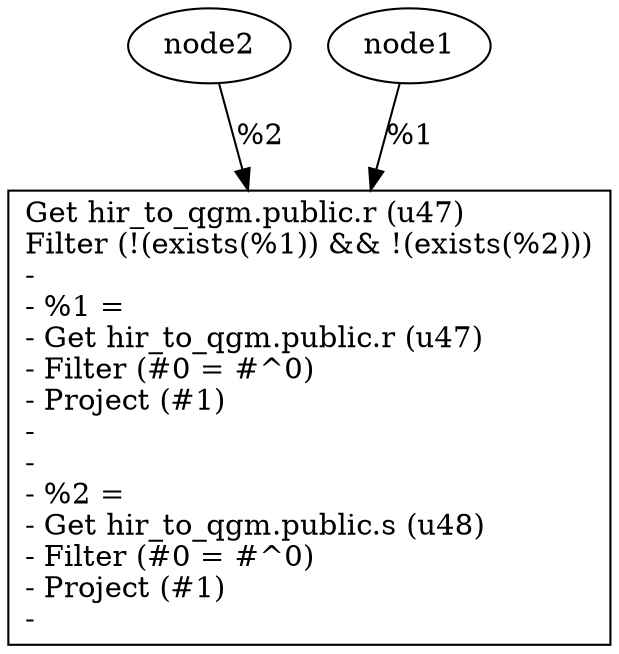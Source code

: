 digraph G {
    node0 [shape = record, label="Get hir_to_qgm.public.r (u47)\lFilter (!(exists(%1)) && !(exists(%2)))\l-\l- %1 =\l- Get hir_to_qgm.public.r (u47)\l- Filter (#0 = #^0)\l- Project (#1)\l-\l-\l- %2 =\l- Get hir_to_qgm.public.s (u48)\l- Filter (#0 = #^0)\l- Project (#1)\l-\l"]
    node2 -> node0 [label = "%2\l"]
    node1 -> node0 [label = "%1\l"]
}
